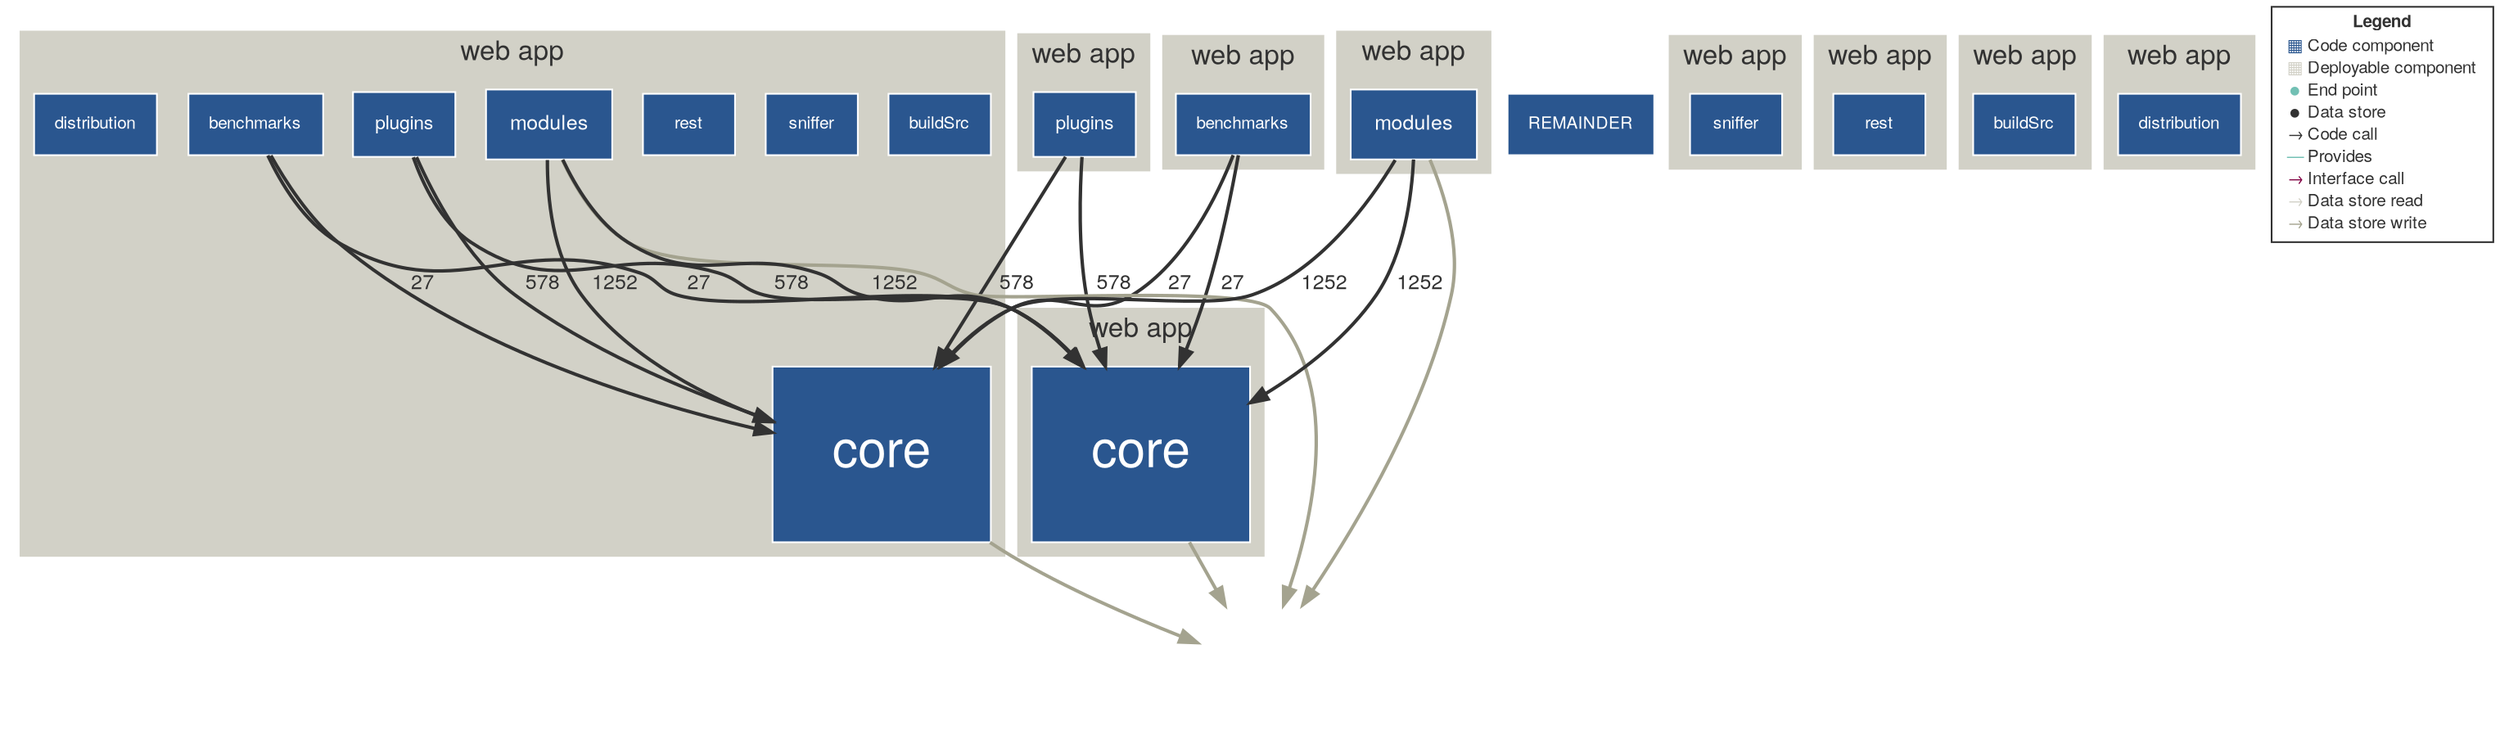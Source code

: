 digraph "Graph" {
compound=true
rankdir=TD
subgraph "cluster-plugins" {
style="filled"
color="#D2D1C7"
fontname="Helvetica Neue"
fontsize="16"
fontcolor="#323232"
label="web app"
"plugins@plugins" [ shape="box" style="filled" fillcolor="#2A568F" penwidth="1" color="#FFFFFF" fontname="Helvetica Neue" fontcolor="#FFFFFF" fontsize="11" margin="0.176" label="plugins" ]
}
"4fca0fe6-64a4-45a4-ba1b-edbac917a4f3@NOT_DEPLOYED" [ shape="box" penwidth="0" fontname="Helvetica Neue" fontcolor="#323232" fontsize="16" image="icon-datastore.png" width="1.000" height="1.000" fixedsize="true" label="" ]
"REMAINDER@NOT_DEPLOYED" [ shape="box" style="filled" fillcolor="#2A568F" penwidth="1" color="#FFFFFF" fontname="Helvetica Neue" fontcolor="#FFFFFF" fontsize="10" margin="0.16" label="REMAINDER" ]
subgraph "cluster-core" {
style="filled"
color="#D2D1C7"
fontname="Helvetica Neue"
fontsize="16"
fontcolor="#323232"
label="web app"
"core@core" [ shape="box" style="filled" fillcolor="#2A568F" penwidth="1" color="#FFFFFF" fontname="Helvetica Neue" fontcolor="#FFFFFF" fontsize="30" margin="0.48" label="core" ]
}
subgraph "cluster-benchmarks" {
style="filled"
color="#D2D1C7"
fontname="Helvetica Neue"
fontsize="16"
fontcolor="#323232"
label="web app"
"benchmarks@benchmarks" [ shape="box" style="filled" fillcolor="#2A568F" penwidth="1" color="#FFFFFF" fontname="Helvetica Neue" fontcolor="#FFFFFF" fontsize="10" margin="0.16" label="benchmarks" ]
}
subgraph "cluster-:rootProject" {
style="filled"
color="#D2D1C7"
fontname="Helvetica Neue"
fontsize="16"
fontcolor="#323232"
label="web app"
"buildSrc@:rootProject" [ shape="box" style="filled" fillcolor="#2A568F" penwidth="1" color="#FFFFFF" fontname="Helvetica Neue" fontcolor="#FFFFFF" fontsize="10" margin="0.16" label="buildSrc" ]
"sniffer@:rootProject" [ shape="box" style="filled" fillcolor="#2A568F" penwidth="1" color="#FFFFFF" fontname="Helvetica Neue" fontcolor="#FFFFFF" fontsize="10" margin="0.16" label="sniffer" ]
"rest@:rootProject" [ shape="box" style="filled" fillcolor="#2A568F" penwidth="1" color="#FFFFFF" fontname="Helvetica Neue" fontcolor="#FFFFFF" fontsize="10" margin="0.16" label="rest" ]
"plugins@:rootProject" [ shape="box" style="filled" fillcolor="#2A568F" penwidth="1" color="#FFFFFF" fontname="Helvetica Neue" fontcolor="#FFFFFF" fontsize="11" margin="0.176" label="plugins" ]
"modules@:rootProject" [ shape="box" style="filled" fillcolor="#2A568F" penwidth="1" color="#FFFFFF" fontname="Helvetica Neue" fontcolor="#FFFFFF" fontsize="12" margin="0.192" label="modules" ]
"core@:rootProject" [ shape="box" style="filled" fillcolor="#2A568F" penwidth="1" color="#FFFFFF" fontname="Helvetica Neue" fontcolor="#FFFFFF" fontsize="30" margin="0.48" label="core" ]
"benchmarks@:rootProject" [ shape="box" style="filled" fillcolor="#2A568F" penwidth="1" color="#FFFFFF" fontname="Helvetica Neue" fontcolor="#FFFFFF" fontsize="10" margin="0.16" label="benchmarks" ]
"distribution@:rootProject" [ shape="box" style="filled" fillcolor="#2A568F" penwidth="1" color="#FFFFFF" fontname="Helvetica Neue" fontcolor="#FFFFFF" fontsize="10" margin="0.16" label="distribution" ]
}
subgraph "cluster-sniffer" {
style="filled"
color="#D2D1C7"
fontname="Helvetica Neue"
fontsize="16"
fontcolor="#323232"
label="web app"
"sniffer@sniffer" [ shape="box" style="filled" fillcolor="#2A568F" penwidth="1" color="#FFFFFF" fontname="Helvetica Neue" fontcolor="#FFFFFF" fontsize="10" margin="0.16" label="sniffer" ]
}
subgraph "cluster-rest" {
style="filled"
color="#D2D1C7"
fontname="Helvetica Neue"
fontsize="16"
fontcolor="#323232"
label="web app"
"rest@rest" [ shape="box" style="filled" fillcolor="#2A568F" penwidth="1" color="#FFFFFF" fontname="Helvetica Neue" fontcolor="#FFFFFF" fontsize="10" margin="0.16" label="rest" ]
}
subgraph "cluster-modules" {
style="filled"
color="#D2D1C7"
fontname="Helvetica Neue"
fontsize="16"
fontcolor="#323232"
label="web app"
"modules@modules" [ shape="box" style="filled" fillcolor="#2A568F" penwidth="1" color="#FFFFFF" fontname="Helvetica Neue" fontcolor="#FFFFFF" fontsize="12" margin="0.192" label="modules" ]
}
subgraph "cluster-buildSrc" {
style="filled"
color="#D2D1C7"
fontname="Helvetica Neue"
fontsize="16"
fontcolor="#323232"
label="web app"
"buildSrc@buildSrc" [ shape="box" style="filled" fillcolor="#2A568F" penwidth="1" color="#FFFFFF" fontname="Helvetica Neue" fontcolor="#FFFFFF" fontsize="10" margin="0.16" label="buildSrc" ]
}
subgraph "cluster-distribution" {
style="filled"
color="#D2D1C7"
fontname="Helvetica Neue"
fontsize="16"
fontcolor="#323232"
label="web app"
"distribution@distribution" [ shape="box" style="filled" fillcolor="#2A568F" penwidth="1" color="#FFFFFF" fontname="Helvetica Neue" fontcolor="#FFFFFF" fontsize="10" margin="0.16" label="distribution" ]
}
"plugins@plugins" -> "core@core" [ penwidth="2" color="#323232" fontcolor="#323232" fontname="Helvetica Neue" fontsize="12" label="  578" ]
"plugins@plugins" -> "core@:rootProject" [ penwidth="2" color="#323232" fontcolor="#323232" fontname="Helvetica Neue" fontsize="12" label="  578" ]
"core@core" -> "4fca0fe6-64a4-45a4-ba1b-edbac917a4f3@NOT_DEPLOYED" [ penwidth="2" color="#A4A38F" fontcolor="#A4A38F" fontname="Helvetica Neue" fontsize="12" label="" ]
"benchmarks@benchmarks" -> "core@core" [ penwidth="2" color="#323232" fontcolor="#323232" fontname="Helvetica Neue" fontsize="12" label="  27" ]
"benchmarks@benchmarks" -> "core@:rootProject" [ penwidth="2" color="#323232" fontcolor="#323232" fontname="Helvetica Neue" fontsize="12" label="  27" ]
"plugins@:rootProject" -> "core@core" [ penwidth="2" color="#323232" fontcolor="#323232" fontname="Helvetica Neue" fontsize="12" label="  578" ]
"plugins@:rootProject" -> "core@:rootProject" [ penwidth="2" color="#323232" fontcolor="#323232" fontname="Helvetica Neue" fontsize="12" label="  578" ]
"modules@:rootProject" -> "4fca0fe6-64a4-45a4-ba1b-edbac917a4f3@NOT_DEPLOYED" [ penwidth="2" color="#A4A38F" fontcolor="#A4A38F" fontname="Helvetica Neue" fontsize="12" label="" ]
"modules@:rootProject" -> "core@core" [ penwidth="2" color="#323232" fontcolor="#323232" fontname="Helvetica Neue" fontsize="12" label="  1252" ]
"modules@:rootProject" -> "core@:rootProject" [ penwidth="2" color="#323232" fontcolor="#323232" fontname="Helvetica Neue" fontsize="12" label="  1252" ]
"core@:rootProject" -> "4fca0fe6-64a4-45a4-ba1b-edbac917a4f3@NOT_DEPLOYED" [ penwidth="2" color="#A4A38F" fontcolor="#A4A38F" fontname="Helvetica Neue" fontsize="12" label="" ]
"benchmarks@:rootProject" -> "core@core" [ penwidth="2" color="#323232" fontcolor="#323232" fontname="Helvetica Neue" fontsize="12" label="  27" ]
"benchmarks@:rootProject" -> "core@:rootProject" [ penwidth="2" color="#323232" fontcolor="#323232" fontname="Helvetica Neue" fontsize="12" label="  27" ]
"modules@modules" -> "4fca0fe6-64a4-45a4-ba1b-edbac917a4f3@NOT_DEPLOYED" [ penwidth="2" color="#A4A38F" fontcolor="#A4A38F" fontname="Helvetica Neue" fontsize="12" label="" ]
"modules@modules" -> "core@core" [ penwidth="2" color="#323232" fontcolor="#323232" fontname="Helvetica Neue" fontsize="12" label="  1252" ]
"modules@modules" -> "core@:rootProject" [ penwidth="2" color="#323232" fontcolor="#323232" fontname="Helvetica Neue" fontsize="12" label="  1252" ]
"LEGEND" [ shape="box" style="filled" fillcolor="#FFFFFF" penwidth="1" color="#323232" fontname="Helvetica Neue" fontcolor="#323232" fontsize="10" label=<<TABLE BORDER="0" CELLPADDING="1" CELLSPACING="0">
<TR><TD COLSPAN="2"><B>Legend</B></TD></TR>
<TR><TD><FONT COLOR="#2A568F">&#9638;</FONT></TD><TD ALIGN="left">Code component</TD></TR>
<TR><TD><FONT COLOR="#D2D1C7">&#9638;</FONT></TD><TD ALIGN="left">Deployable component</TD></TR>
<TR><TD><FONT COLOR="#72C0B4">&#9679;</FONT></TD><TD ALIGN="left">End point</TD></TR>
<TR><TD><FONT COLOR="#323232">&#9679;</FONT></TD><TD ALIGN="left">Data store</TD></TR>
<TR><TD><FONT COLOR="#323232">&rarr;</FONT></TD><TD ALIGN="left">Code call</TD></TR>
<TR><TD><FONT COLOR="#72C0B4">&#8212;</FONT></TD><TD ALIGN="left">Provides</TD></TR>
<TR><TD><FONT COLOR="#820445">&rarr;</FONT></TD><TD ALIGN="left">Interface call</TD></TR>
<TR><TD><FONT COLOR="#D2D1C7">&rarr;</FONT></TD><TD ALIGN="left">Data store read</TD></TR>
<TR><TD><FONT COLOR="#A4A38F">&rarr;</FONT></TD><TD ALIGN="left">Data store write</TD></TR>
</TABLE>
>  ]
}
